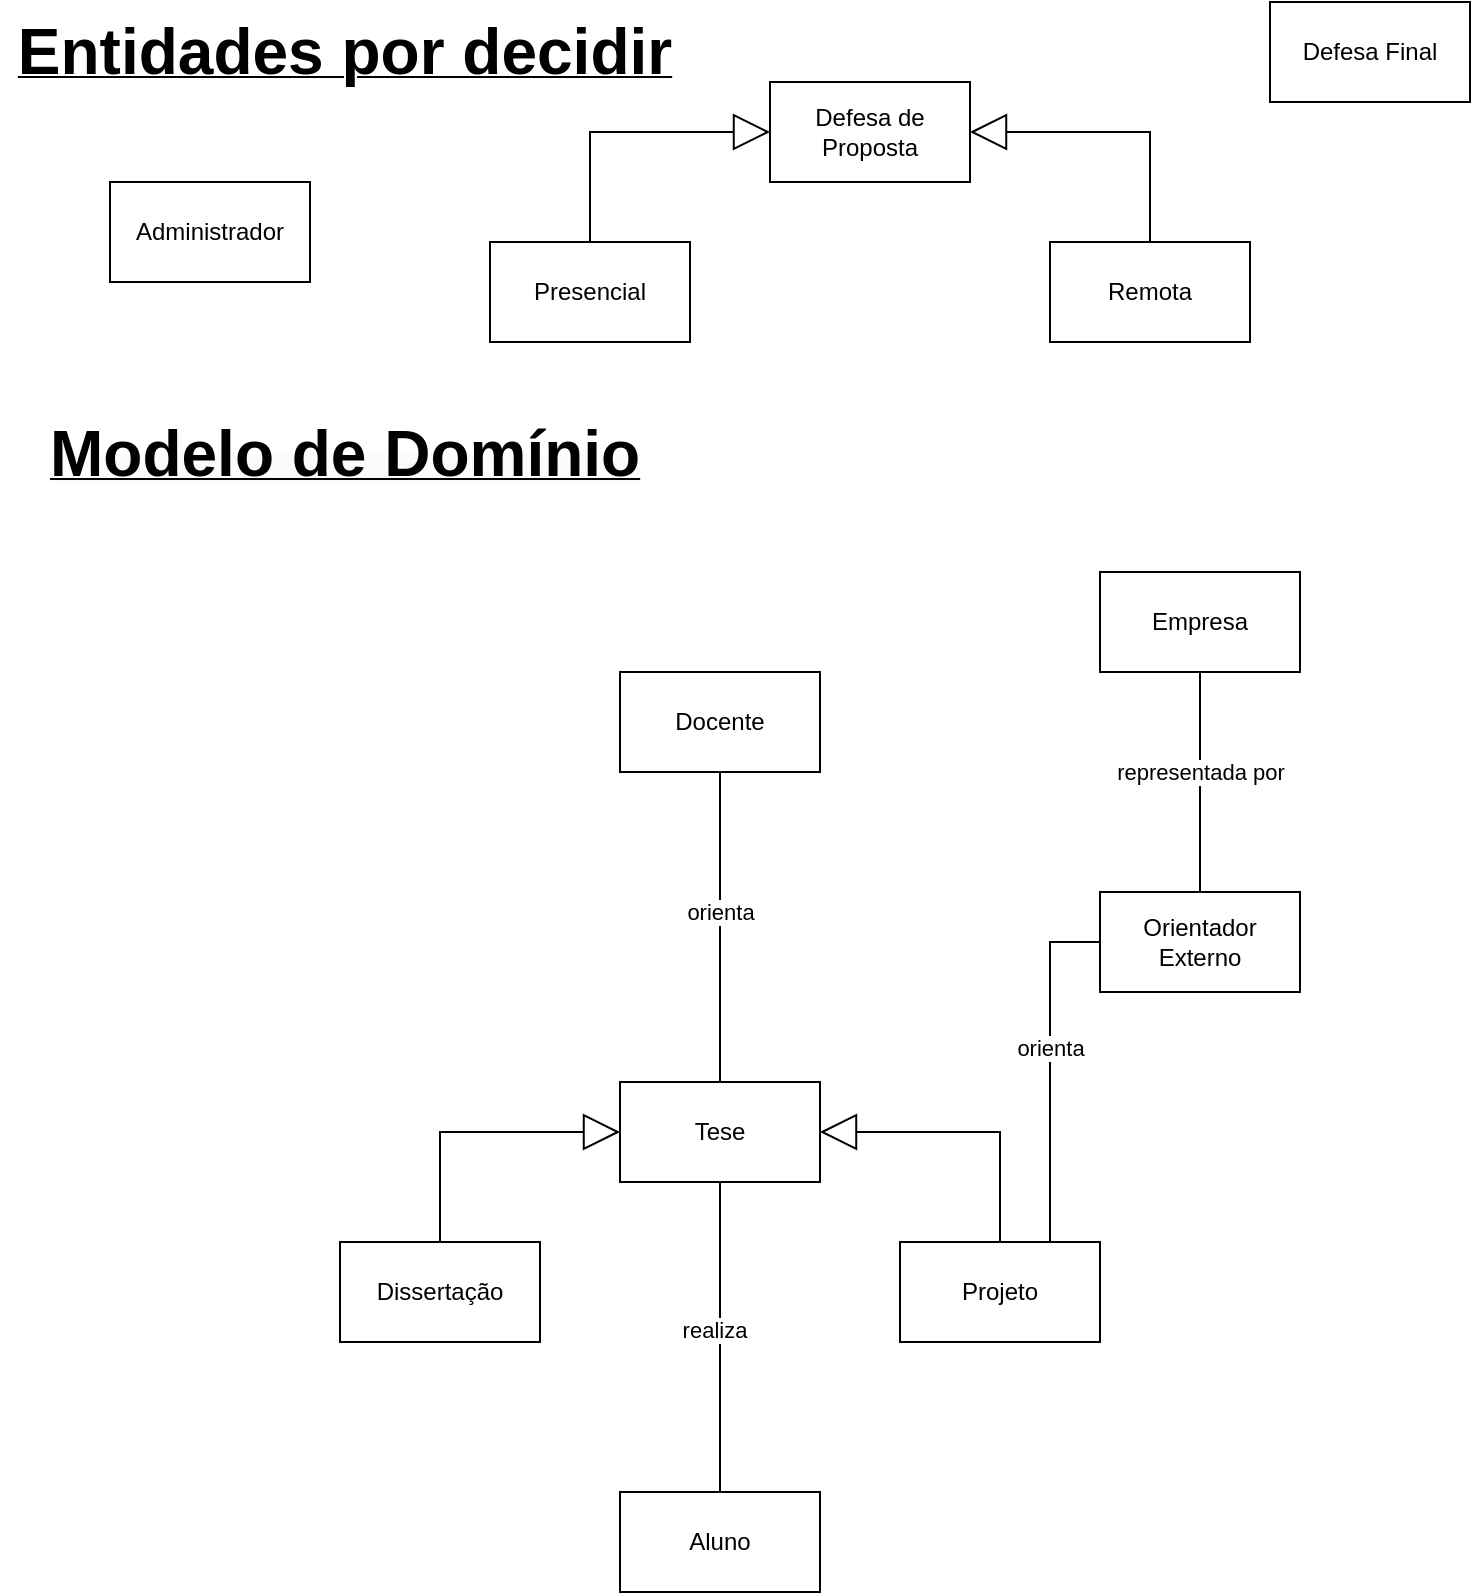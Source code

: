 <mxfile version="24.0.7" type="device">
  <diagram name="Page-1" id="X4RA0sWJOlGw3QUm6S05">
    <mxGraphModel dx="1050" dy="522" grid="1" gridSize="10" guides="1" tooltips="1" connect="1" arrows="1" fold="1" page="1" pageScale="1" pageWidth="850" pageHeight="1100" math="0" shadow="0">
      <root>
        <mxCell id="0" />
        <mxCell id="1" parent="0" />
        <mxCell id="HYwtCMKaUokTJvufcbnb-22" value="Tese" style="html=1;whiteSpace=wrap;" parent="1" vertex="1">
          <mxGeometry x="325" y="550" width="100" height="50" as="geometry" />
        </mxCell>
        <mxCell id="HYwtCMKaUokTJvufcbnb-23" value="Dissertação" style="html=1;whiteSpace=wrap;" parent="1" vertex="1">
          <mxGeometry x="185" y="630" width="100" height="50" as="geometry" />
        </mxCell>
        <mxCell id="HYwtCMKaUokTJvufcbnb-26" value="" style="endArrow=block;endSize=16;endFill=0;html=1;rounded=0;entryX=0;entryY=0.5;entryDx=0;entryDy=0;exitX=0.5;exitY=0;exitDx=0;exitDy=0;" parent="1" source="HYwtCMKaUokTJvufcbnb-23" target="HYwtCMKaUokTJvufcbnb-22" edge="1">
          <mxGeometry width="160" relative="1" as="geometry">
            <mxPoint x="245" y="600" as="sourcePoint" />
            <mxPoint x="275" y="574.5" as="targetPoint" />
            <Array as="points">
              <mxPoint x="235" y="575" />
            </Array>
          </mxGeometry>
        </mxCell>
        <mxCell id="HYwtCMKaUokTJvufcbnb-27" value="Projeto" style="html=1;whiteSpace=wrap;" parent="1" vertex="1">
          <mxGeometry x="465" y="630" width="100" height="50" as="geometry" />
        </mxCell>
        <mxCell id="HYwtCMKaUokTJvufcbnb-28" value="" style="endArrow=block;endSize=16;endFill=0;html=1;rounded=0;entryX=1;entryY=0.5;entryDx=0;entryDy=0;exitX=0.5;exitY=0;exitDx=0;exitDy=0;" parent="1" source="HYwtCMKaUokTJvufcbnb-27" target="HYwtCMKaUokTJvufcbnb-22" edge="1">
          <mxGeometry width="160" relative="1" as="geometry">
            <mxPoint x="475" y="630" as="sourcePoint" />
            <mxPoint x="405" y="575" as="targetPoint" />
            <Array as="points">
              <mxPoint x="515" y="575" />
            </Array>
          </mxGeometry>
        </mxCell>
        <mxCell id="fBPDrE-IPzC1A-cnoaCC-1" value="Aluno" style="rounded=0;whiteSpace=wrap;html=1;" parent="1" vertex="1">
          <mxGeometry x="325" y="755" width="100" height="50" as="geometry" />
        </mxCell>
        <mxCell id="fBPDrE-IPzC1A-cnoaCC-2" value="Administrador" style="rounded=0;whiteSpace=wrap;html=1;" parent="1" vertex="1">
          <mxGeometry x="70" y="100" width="100" height="50" as="geometry" />
        </mxCell>
        <mxCell id="fBPDrE-IPzC1A-cnoaCC-3" value="Docente" style="rounded=0;whiteSpace=wrap;html=1;" parent="1" vertex="1">
          <mxGeometry x="325" y="345" width="100" height="50" as="geometry" />
        </mxCell>
        <mxCell id="fBPDrE-IPzC1A-cnoaCC-4" value="Empresa" style="rounded=0;whiteSpace=wrap;html=1;" parent="1" vertex="1">
          <mxGeometry x="565" y="295" width="100" height="50" as="geometry" />
        </mxCell>
        <mxCell id="fBPDrE-IPzC1A-cnoaCC-5" value="Defesa de Proposta" style="html=1;whiteSpace=wrap;" parent="1" vertex="1">
          <mxGeometry x="400" y="50" width="100" height="50" as="geometry" />
        </mxCell>
        <mxCell id="fBPDrE-IPzC1A-cnoaCC-6" value="Presencial" style="html=1;whiteSpace=wrap;" parent="1" vertex="1">
          <mxGeometry x="260" y="130" width="100" height="50" as="geometry" />
        </mxCell>
        <mxCell id="fBPDrE-IPzC1A-cnoaCC-7" value="" style="endArrow=block;endSize=16;endFill=0;html=1;rounded=0;entryX=0;entryY=0.5;entryDx=0;entryDy=0;exitX=0.5;exitY=0;exitDx=0;exitDy=0;" parent="1" source="fBPDrE-IPzC1A-cnoaCC-6" target="fBPDrE-IPzC1A-cnoaCC-5" edge="1">
          <mxGeometry width="160" relative="1" as="geometry">
            <mxPoint x="320" y="100" as="sourcePoint" />
            <mxPoint x="350" y="74.5" as="targetPoint" />
            <Array as="points">
              <mxPoint x="310" y="75" />
            </Array>
          </mxGeometry>
        </mxCell>
        <mxCell id="fBPDrE-IPzC1A-cnoaCC-8" value="Remota" style="html=1;whiteSpace=wrap;" parent="1" vertex="1">
          <mxGeometry x="540" y="130" width="100" height="50" as="geometry" />
        </mxCell>
        <mxCell id="fBPDrE-IPzC1A-cnoaCC-9" value="" style="endArrow=block;endSize=16;endFill=0;html=1;rounded=0;entryX=1;entryY=0.5;entryDx=0;entryDy=0;exitX=0.5;exitY=0;exitDx=0;exitDy=0;" parent="1" source="fBPDrE-IPzC1A-cnoaCC-8" target="fBPDrE-IPzC1A-cnoaCC-5" edge="1">
          <mxGeometry width="160" relative="1" as="geometry">
            <mxPoint x="550" y="130" as="sourcePoint" />
            <mxPoint x="480" y="75" as="targetPoint" />
            <Array as="points">
              <mxPoint x="590" y="75" />
            </Array>
          </mxGeometry>
        </mxCell>
        <mxCell id="fBPDrE-IPzC1A-cnoaCC-11" value="" style="endArrow=none;html=1;rounded=0;entryX=0.5;entryY=1;entryDx=0;entryDy=0;exitX=0.5;exitY=0;exitDx=0;exitDy=0;" parent="1" source="HYwtCMKaUokTJvufcbnb-22" target="fBPDrE-IPzC1A-cnoaCC-3" edge="1">
          <mxGeometry width="50" height="50" relative="1" as="geometry">
            <mxPoint x="350" y="475" as="sourcePoint" />
            <mxPoint x="400" y="425" as="targetPoint" />
          </mxGeometry>
        </mxCell>
        <mxCell id="fBPDrE-IPzC1A-cnoaCC-12" value="orienta" style="edgeLabel;html=1;align=center;verticalAlign=middle;resizable=0;points=[];" parent="fBPDrE-IPzC1A-cnoaCC-11" vertex="1" connectable="0">
          <mxGeometry x="-0.045" y="3" relative="1" as="geometry">
            <mxPoint x="3" y="-11" as="offset" />
          </mxGeometry>
        </mxCell>
        <mxCell id="fBPDrE-IPzC1A-cnoaCC-13" value="Orientador Externo" style="rounded=0;whiteSpace=wrap;html=1;" parent="1" vertex="1">
          <mxGeometry x="565" y="455" width="100" height="50" as="geometry" />
        </mxCell>
        <mxCell id="fBPDrE-IPzC1A-cnoaCC-15" value="" style="endArrow=none;html=1;rounded=0;exitX=0.75;exitY=0;exitDx=0;exitDy=0;entryX=0;entryY=0.5;entryDx=0;entryDy=0;" parent="1" source="HYwtCMKaUokTJvufcbnb-27" target="fBPDrE-IPzC1A-cnoaCC-13" edge="1">
          <mxGeometry width="50" height="50" relative="1" as="geometry">
            <mxPoint x="480" y="535" as="sourcePoint" />
            <mxPoint x="530" y="485" as="targetPoint" />
            <Array as="points">
              <mxPoint x="540" y="480" />
            </Array>
          </mxGeometry>
        </mxCell>
        <mxCell id="fBPDrE-IPzC1A-cnoaCC-16" value="orienta" style="edgeLabel;html=1;align=center;verticalAlign=middle;resizable=0;points=[];" parent="fBPDrE-IPzC1A-cnoaCC-15" vertex="1" connectable="0">
          <mxGeometry x="0.14" y="3" relative="1" as="geometry">
            <mxPoint x="3" y="3" as="offset" />
          </mxGeometry>
        </mxCell>
        <mxCell id="fBPDrE-IPzC1A-cnoaCC-18" value="" style="endArrow=none;html=1;rounded=0;entryX=0.5;entryY=1;entryDx=0;entryDy=0;exitX=0.5;exitY=0;exitDx=0;exitDy=0;" parent="1" source="fBPDrE-IPzC1A-cnoaCC-13" target="fBPDrE-IPzC1A-cnoaCC-4" edge="1">
          <mxGeometry width="50" height="50" relative="1" as="geometry">
            <mxPoint x="620" y="445" as="sourcePoint" />
            <mxPoint x="670" y="395" as="targetPoint" />
          </mxGeometry>
        </mxCell>
        <mxCell id="fBPDrE-IPzC1A-cnoaCC-19" value="representada por" style="edgeLabel;html=1;align=center;verticalAlign=middle;resizable=0;points=[];" parent="fBPDrE-IPzC1A-cnoaCC-18" vertex="1" connectable="0">
          <mxGeometry x="-0.182" y="-2" relative="1" as="geometry">
            <mxPoint x="-2" y="-15" as="offset" />
          </mxGeometry>
        </mxCell>
        <mxCell id="fBPDrE-IPzC1A-cnoaCC-20" value="" style="endArrow=none;html=1;rounded=0;entryX=0.5;entryY=1;entryDx=0;entryDy=0;exitX=0.5;exitY=0;exitDx=0;exitDy=0;" parent="1" source="fBPDrE-IPzC1A-cnoaCC-1" target="HYwtCMKaUokTJvufcbnb-22" edge="1">
          <mxGeometry width="50" height="50" relative="1" as="geometry">
            <mxPoint x="360" y="725" as="sourcePoint" />
            <mxPoint x="410" y="675" as="targetPoint" />
          </mxGeometry>
        </mxCell>
        <mxCell id="fBPDrE-IPzC1A-cnoaCC-21" value="realiza" style="edgeLabel;html=1;align=center;verticalAlign=middle;resizable=0;points=[];" parent="fBPDrE-IPzC1A-cnoaCC-20" vertex="1" connectable="0">
          <mxGeometry x="0.045" y="3" relative="1" as="geometry">
            <mxPoint as="offset" />
          </mxGeometry>
        </mxCell>
        <mxCell id="fBPDrE-IPzC1A-cnoaCC-23" value="&lt;u&gt;&lt;b&gt;&lt;font style=&quot;font-size: 32px;&quot;&gt;Entidades por decidir&lt;/font&gt;&lt;/b&gt;&lt;/u&gt;" style="text;html=1;align=center;verticalAlign=middle;whiteSpace=wrap;rounded=0;" parent="1" vertex="1">
          <mxGeometry x="15" y="20" width="345" height="30" as="geometry" />
        </mxCell>
        <mxCell id="fBPDrE-IPzC1A-cnoaCC-24" value="&lt;u style=&quot;color: rgb(0, 0, 0); font-family: Helvetica; font-size: 12px; font-style: normal; font-variant-ligatures: normal; font-variant-caps: normal; font-weight: 400; letter-spacing: normal; orphans: 2; text-align: center; text-indent: 0px; text-transform: none; widows: 2; word-spacing: 0px; -webkit-text-stroke-width: 0px; white-space: normal; background-color: rgb(251, 251, 251);&quot;&gt;&lt;b&gt;&lt;font style=&quot;font-size: 32px;&quot;&gt;Modelo de Domínio&lt;/font&gt;&lt;/b&gt;&lt;/u&gt;" style="text;whiteSpace=wrap;html=1;" parent="1" vertex="1">
          <mxGeometry x="37.5" y="210" width="300" height="60" as="geometry" />
        </mxCell>
        <mxCell id="JnHYzQc8gZoaptGCAMhL-1" value="Defesa Final" style="html=1;whiteSpace=wrap;" vertex="1" parent="1">
          <mxGeometry x="650" y="10" width="100" height="50" as="geometry" />
        </mxCell>
      </root>
    </mxGraphModel>
  </diagram>
</mxfile>
